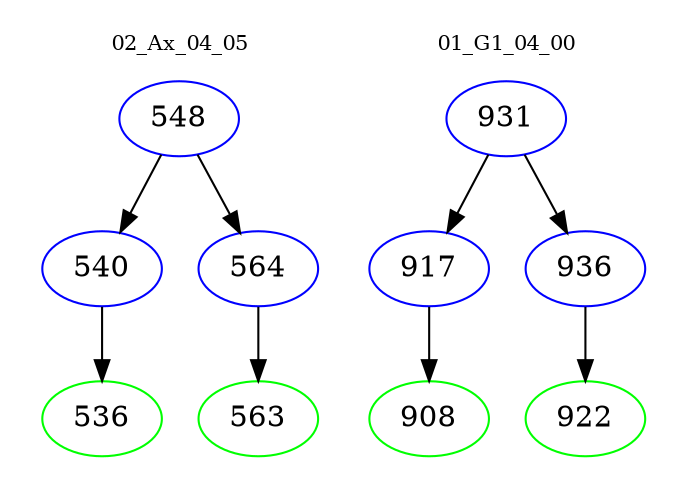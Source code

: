 digraph{
subgraph cluster_0 {
color = white
label = "02_Ax_04_05";
fontsize=10;
T0_548 [label="548", color="blue"]
T0_548 -> T0_540 [color="black"]
T0_540 [label="540", color="blue"]
T0_540 -> T0_536 [color="black"]
T0_536 [label="536", color="green"]
T0_548 -> T0_564 [color="black"]
T0_564 [label="564", color="blue"]
T0_564 -> T0_563 [color="black"]
T0_563 [label="563", color="green"]
}
subgraph cluster_1 {
color = white
label = "01_G1_04_00";
fontsize=10;
T1_931 [label="931", color="blue"]
T1_931 -> T1_917 [color="black"]
T1_917 [label="917", color="blue"]
T1_917 -> T1_908 [color="black"]
T1_908 [label="908", color="green"]
T1_931 -> T1_936 [color="black"]
T1_936 [label="936", color="blue"]
T1_936 -> T1_922 [color="black"]
T1_922 [label="922", color="green"]
}
}
